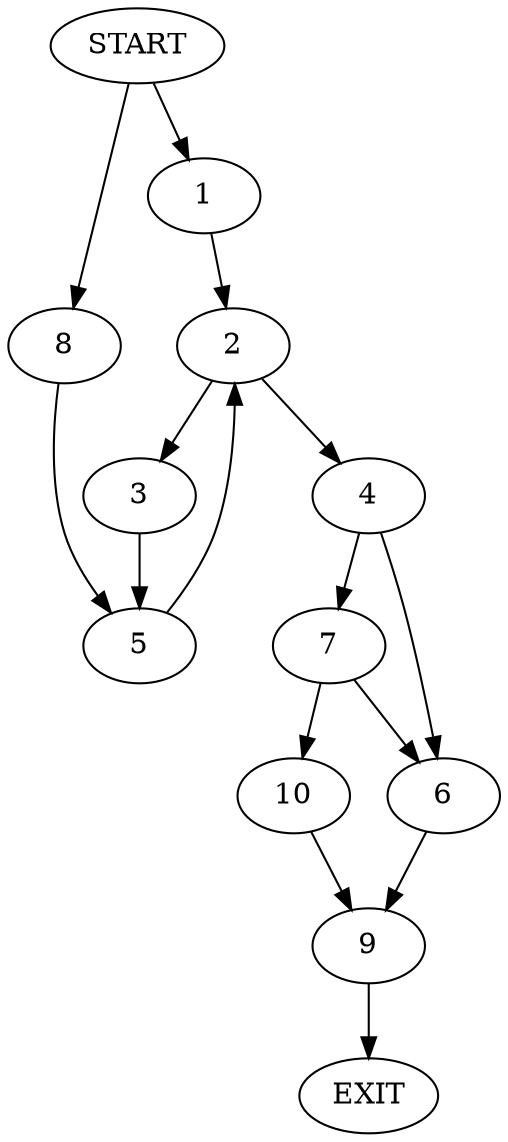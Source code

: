 digraph {
0 [label="START"]
11 [label="EXIT"]
0 -> 1
1 -> 2
2 -> 3
2 -> 4
3 -> 5
4 -> 6
4 -> 7
5 -> 2
0 -> 8
8 -> 5
6 -> 9
7 -> 6
7 -> 10
10 -> 9
9 -> 11
}
